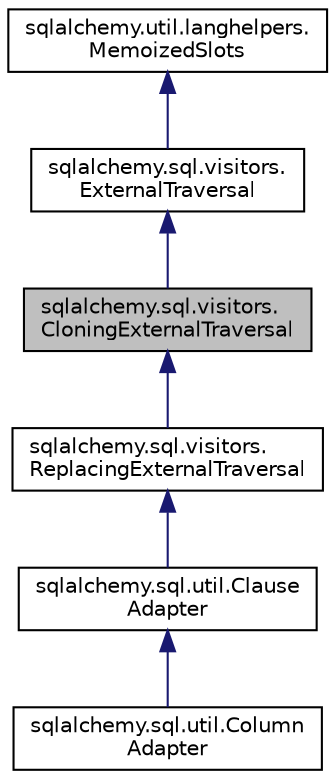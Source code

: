 digraph "sqlalchemy.sql.visitors.CloningExternalTraversal"
{
 // LATEX_PDF_SIZE
  edge [fontname="Helvetica",fontsize="10",labelfontname="Helvetica",labelfontsize="10"];
  node [fontname="Helvetica",fontsize="10",shape=record];
  Node1 [label="sqlalchemy.sql.visitors.\lCloningExternalTraversal",height=0.2,width=0.4,color="black", fillcolor="grey75", style="filled", fontcolor="black",tooltip=" "];
  Node2 -> Node1 [dir="back",color="midnightblue",fontsize="10",style="solid",fontname="Helvetica"];
  Node2 [label="sqlalchemy.sql.visitors.\lExternalTraversal",height=0.2,width=0.4,color="black", fillcolor="white", style="filled",URL="$classsqlalchemy_1_1sql_1_1visitors_1_1ExternalTraversal.html",tooltip=" "];
  Node3 -> Node2 [dir="back",color="midnightblue",fontsize="10",style="solid",fontname="Helvetica"];
  Node3 [label="sqlalchemy.util.langhelpers.\lMemoizedSlots",height=0.2,width=0.4,color="black", fillcolor="white", style="filled",URL="$classsqlalchemy_1_1util_1_1langhelpers_1_1MemoizedSlots.html",tooltip=" "];
  Node1 -> Node4 [dir="back",color="midnightblue",fontsize="10",style="solid",fontname="Helvetica"];
  Node4 [label="sqlalchemy.sql.visitors.\lReplacingExternalTraversal",height=0.2,width=0.4,color="black", fillcolor="white", style="filled",URL="$classsqlalchemy_1_1sql_1_1visitors_1_1ReplacingExternalTraversal.html",tooltip=" "];
  Node4 -> Node5 [dir="back",color="midnightblue",fontsize="10",style="solid",fontname="Helvetica"];
  Node5 [label="sqlalchemy.sql.util.Clause\lAdapter",height=0.2,width=0.4,color="black", fillcolor="white", style="filled",URL="$classsqlalchemy_1_1sql_1_1util_1_1ClauseAdapter.html",tooltip=" "];
  Node5 -> Node6 [dir="back",color="midnightblue",fontsize="10",style="solid",fontname="Helvetica"];
  Node6 [label="sqlalchemy.sql.util.Column\lAdapter",height=0.2,width=0.4,color="black", fillcolor="white", style="filled",URL="$classsqlalchemy_1_1sql_1_1util_1_1ColumnAdapter.html",tooltip=" "];
}
